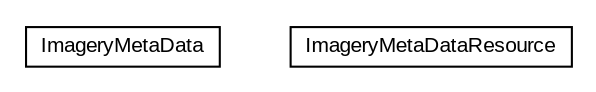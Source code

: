 #!/usr/local/bin/dot
#
# Class diagram 
# Generated by UMLGraph version R5_6-24-gf6e263 (http://www.umlgraph.org/)
#

digraph G {
	edge [fontname="arial",fontsize=10,labelfontname="arial",labelfontsize=10];
	node [fontname="arial",fontsize=10,shape=plaintext];
	nodesep=0.25;
	ranksep=0.5;
	// org.osmdroid.tileprovider.tilesource.bing.imagerymetadata.ImageryMetaData
	c18085 [label=<<table title="org.osmdroid.tileprovider.tilesource.bing.imagerymetadata.ImageryMetaData" border="0" cellborder="1" cellspacing="0" cellpadding="2" port="p" href="./ImageryMetaData.html">
		<tr><td><table border="0" cellspacing="0" cellpadding="1">
<tr><td align="center" balign="center"> ImageryMetaData </td></tr>
		</table></td></tr>
		</table>>, URL="./ImageryMetaData.html", fontname="arial", fontcolor="black", fontsize=10.0];
	// org.osmdroid.tileprovider.tilesource.bing.imagerymetadata.ImageryMetaDataResource
	c18086 [label=<<table title="org.osmdroid.tileprovider.tilesource.bing.imagerymetadata.ImageryMetaDataResource" border="0" cellborder="1" cellspacing="0" cellpadding="2" port="p" href="./ImageryMetaDataResource.html">
		<tr><td><table border="0" cellspacing="0" cellpadding="1">
<tr><td align="center" balign="center"> ImageryMetaDataResource </td></tr>
		</table></td></tr>
		</table>>, URL="./ImageryMetaDataResource.html", fontname="arial", fontcolor="black", fontsize=10.0];
}

